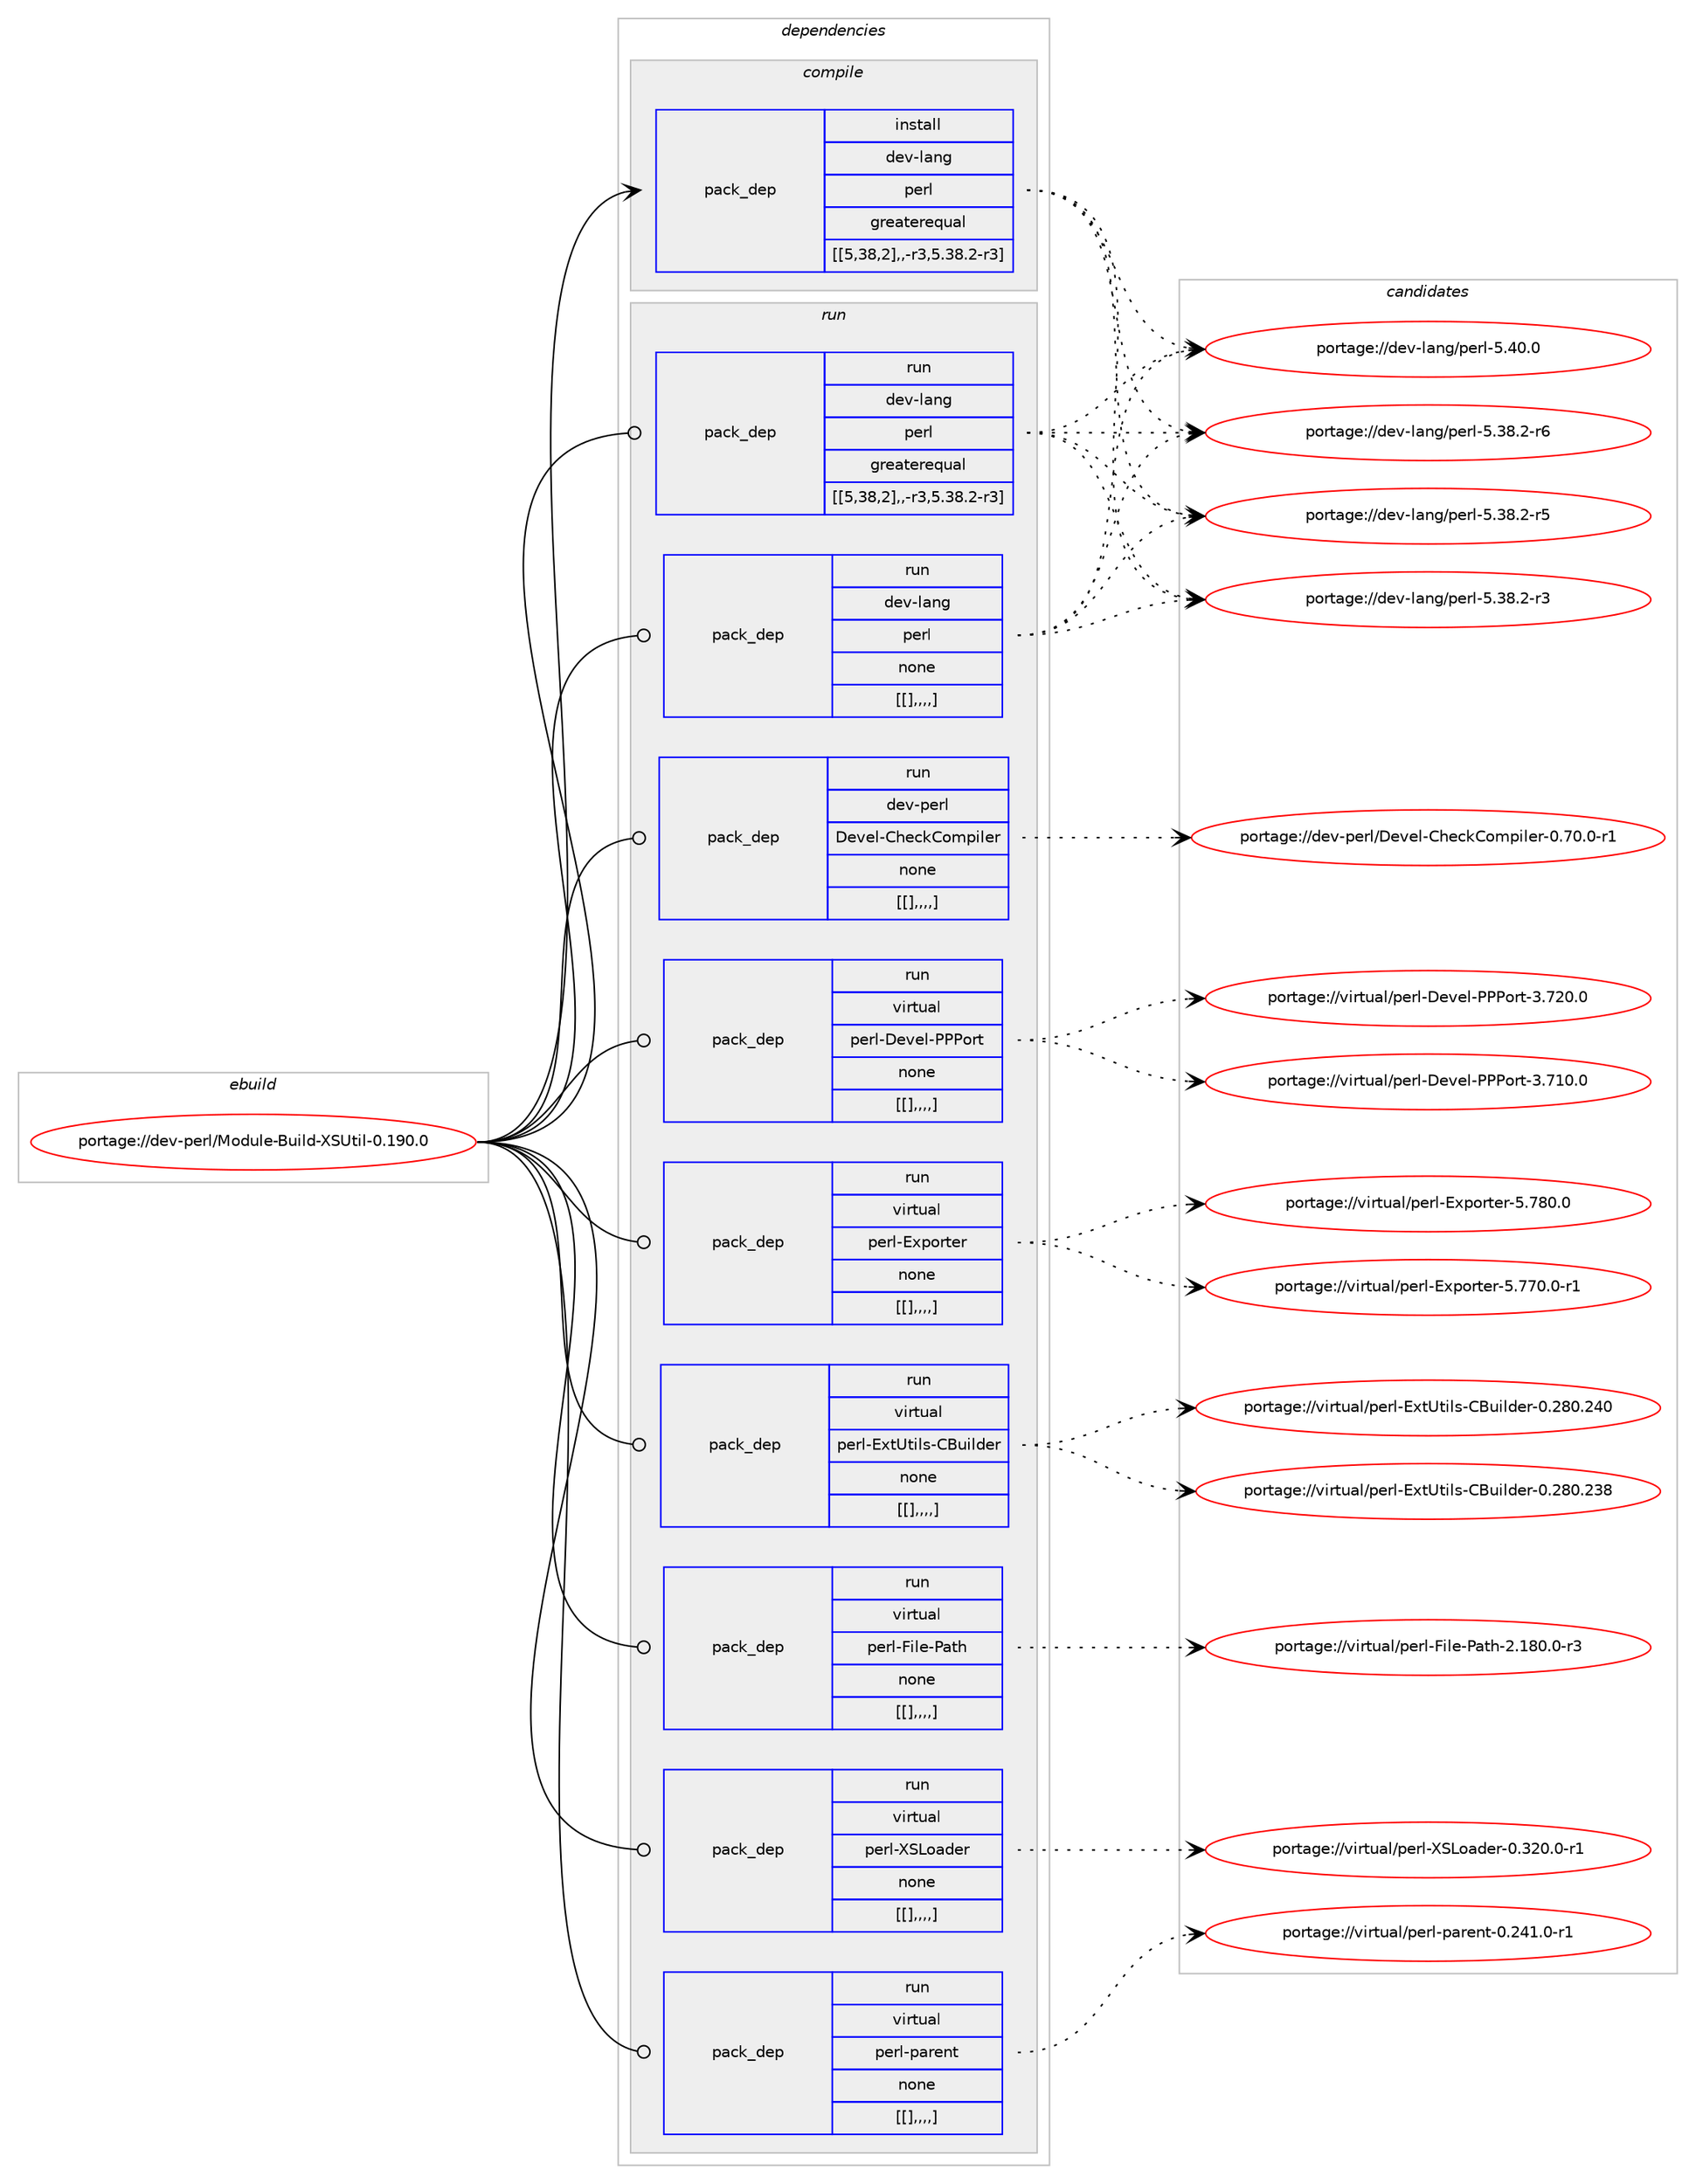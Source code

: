 digraph prolog {

# *************
# Graph options
# *************

newrank=true;
concentrate=true;
compound=true;
graph [rankdir=LR,fontname=Helvetica,fontsize=10,ranksep=1.5];#, ranksep=2.5, nodesep=0.2];
edge  [arrowhead=vee];
node  [fontname=Helvetica,fontsize=10];

# **********
# The ebuild
# **********

subgraph cluster_leftcol {
color=gray;
label=<<i>ebuild</i>>;
id [label="portage://dev-perl/Module-Build-XSUtil-0.190.0", color=red, width=4, href="../dev-perl/Module-Build-XSUtil-0.190.0.svg"];
}

# ****************
# The dependencies
# ****************

subgraph cluster_midcol {
color=gray;
label=<<i>dependencies</i>>;
subgraph cluster_compile {
fillcolor="#eeeeee";
style=filled;
label=<<i>compile</i>>;
subgraph pack102552 {
dependency134209 [label=<<TABLE BORDER="0" CELLBORDER="1" CELLSPACING="0" CELLPADDING="4" WIDTH="220"><TR><TD ROWSPAN="6" CELLPADDING="30">pack_dep</TD></TR><TR><TD WIDTH="110">install</TD></TR><TR><TD>dev-lang</TD></TR><TR><TD>perl</TD></TR><TR><TD>greaterequal</TD></TR><TR><TD>[[5,38,2],,-r3,5.38.2-r3]</TD></TR></TABLE>>, shape=none, color=blue];
}
id:e -> dependency134209:w [weight=20,style="solid",arrowhead="vee"];
}
subgraph cluster_compileandrun {
fillcolor="#eeeeee";
style=filled;
label=<<i>compile and run</i>>;
}
subgraph cluster_run {
fillcolor="#eeeeee";
style=filled;
label=<<i>run</i>>;
subgraph pack102553 {
dependency134210 [label=<<TABLE BORDER="0" CELLBORDER="1" CELLSPACING="0" CELLPADDING="4" WIDTH="220"><TR><TD ROWSPAN="6" CELLPADDING="30">pack_dep</TD></TR><TR><TD WIDTH="110">run</TD></TR><TR><TD>dev-lang</TD></TR><TR><TD>perl</TD></TR><TR><TD>greaterequal</TD></TR><TR><TD>[[5,38,2],,-r3,5.38.2-r3]</TD></TR></TABLE>>, shape=none, color=blue];
}
id:e -> dependency134210:w [weight=20,style="solid",arrowhead="odot"];
subgraph pack102554 {
dependency134211 [label=<<TABLE BORDER="0" CELLBORDER="1" CELLSPACING="0" CELLPADDING="4" WIDTH="220"><TR><TD ROWSPAN="6" CELLPADDING="30">pack_dep</TD></TR><TR><TD WIDTH="110">run</TD></TR><TR><TD>dev-lang</TD></TR><TR><TD>perl</TD></TR><TR><TD>none</TD></TR><TR><TD>[[],,,,]</TD></TR></TABLE>>, shape=none, color=blue];
}
id:e -> dependency134211:w [weight=20,style="solid",arrowhead="odot"];
subgraph pack102555 {
dependency134212 [label=<<TABLE BORDER="0" CELLBORDER="1" CELLSPACING="0" CELLPADDING="4" WIDTH="220"><TR><TD ROWSPAN="6" CELLPADDING="30">pack_dep</TD></TR><TR><TD WIDTH="110">run</TD></TR><TR><TD>dev-perl</TD></TR><TR><TD>Devel-CheckCompiler</TD></TR><TR><TD>none</TD></TR><TR><TD>[[],,,,]</TD></TR></TABLE>>, shape=none, color=blue];
}
id:e -> dependency134212:w [weight=20,style="solid",arrowhead="odot"];
subgraph pack102556 {
dependency134213 [label=<<TABLE BORDER="0" CELLBORDER="1" CELLSPACING="0" CELLPADDING="4" WIDTH="220"><TR><TD ROWSPAN="6" CELLPADDING="30">pack_dep</TD></TR><TR><TD WIDTH="110">run</TD></TR><TR><TD>virtual</TD></TR><TR><TD>perl-Devel-PPPort</TD></TR><TR><TD>none</TD></TR><TR><TD>[[],,,,]</TD></TR></TABLE>>, shape=none, color=blue];
}
id:e -> dependency134213:w [weight=20,style="solid",arrowhead="odot"];
subgraph pack102557 {
dependency134214 [label=<<TABLE BORDER="0" CELLBORDER="1" CELLSPACING="0" CELLPADDING="4" WIDTH="220"><TR><TD ROWSPAN="6" CELLPADDING="30">pack_dep</TD></TR><TR><TD WIDTH="110">run</TD></TR><TR><TD>virtual</TD></TR><TR><TD>perl-Exporter</TD></TR><TR><TD>none</TD></TR><TR><TD>[[],,,,]</TD></TR></TABLE>>, shape=none, color=blue];
}
id:e -> dependency134214:w [weight=20,style="solid",arrowhead="odot"];
subgraph pack102558 {
dependency134215 [label=<<TABLE BORDER="0" CELLBORDER="1" CELLSPACING="0" CELLPADDING="4" WIDTH="220"><TR><TD ROWSPAN="6" CELLPADDING="30">pack_dep</TD></TR><TR><TD WIDTH="110">run</TD></TR><TR><TD>virtual</TD></TR><TR><TD>perl-ExtUtils-CBuilder</TD></TR><TR><TD>none</TD></TR><TR><TD>[[],,,,]</TD></TR></TABLE>>, shape=none, color=blue];
}
id:e -> dependency134215:w [weight=20,style="solid",arrowhead="odot"];
subgraph pack102559 {
dependency134216 [label=<<TABLE BORDER="0" CELLBORDER="1" CELLSPACING="0" CELLPADDING="4" WIDTH="220"><TR><TD ROWSPAN="6" CELLPADDING="30">pack_dep</TD></TR><TR><TD WIDTH="110">run</TD></TR><TR><TD>virtual</TD></TR><TR><TD>perl-File-Path</TD></TR><TR><TD>none</TD></TR><TR><TD>[[],,,,]</TD></TR></TABLE>>, shape=none, color=blue];
}
id:e -> dependency134216:w [weight=20,style="solid",arrowhead="odot"];
subgraph pack102560 {
dependency134217 [label=<<TABLE BORDER="0" CELLBORDER="1" CELLSPACING="0" CELLPADDING="4" WIDTH="220"><TR><TD ROWSPAN="6" CELLPADDING="30">pack_dep</TD></TR><TR><TD WIDTH="110">run</TD></TR><TR><TD>virtual</TD></TR><TR><TD>perl-XSLoader</TD></TR><TR><TD>none</TD></TR><TR><TD>[[],,,,]</TD></TR></TABLE>>, shape=none, color=blue];
}
id:e -> dependency134217:w [weight=20,style="solid",arrowhead="odot"];
subgraph pack102561 {
dependency134218 [label=<<TABLE BORDER="0" CELLBORDER="1" CELLSPACING="0" CELLPADDING="4" WIDTH="220"><TR><TD ROWSPAN="6" CELLPADDING="30">pack_dep</TD></TR><TR><TD WIDTH="110">run</TD></TR><TR><TD>virtual</TD></TR><TR><TD>perl-parent</TD></TR><TR><TD>none</TD></TR><TR><TD>[[],,,,]</TD></TR></TABLE>>, shape=none, color=blue];
}
id:e -> dependency134218:w [weight=20,style="solid",arrowhead="odot"];
}
}

# **************
# The candidates
# **************

subgraph cluster_choices {
rank=same;
color=gray;
label=<<i>candidates</i>>;

subgraph choice102552 {
color=black;
nodesep=1;
choice10010111845108971101034711210111410845534652484648 [label="portage://dev-lang/perl-5.40.0", color=red, width=4,href="../dev-lang/perl-5.40.0.svg"];
choice100101118451089711010347112101114108455346515646504511454 [label="portage://dev-lang/perl-5.38.2-r6", color=red, width=4,href="../dev-lang/perl-5.38.2-r6.svg"];
choice100101118451089711010347112101114108455346515646504511453 [label="portage://dev-lang/perl-5.38.2-r5", color=red, width=4,href="../dev-lang/perl-5.38.2-r5.svg"];
choice100101118451089711010347112101114108455346515646504511451 [label="portage://dev-lang/perl-5.38.2-r3", color=red, width=4,href="../dev-lang/perl-5.38.2-r3.svg"];
dependency134209:e -> choice10010111845108971101034711210111410845534652484648:w [style=dotted,weight="100"];
dependency134209:e -> choice100101118451089711010347112101114108455346515646504511454:w [style=dotted,weight="100"];
dependency134209:e -> choice100101118451089711010347112101114108455346515646504511453:w [style=dotted,weight="100"];
dependency134209:e -> choice100101118451089711010347112101114108455346515646504511451:w [style=dotted,weight="100"];
}
subgraph choice102553 {
color=black;
nodesep=1;
choice10010111845108971101034711210111410845534652484648 [label="portage://dev-lang/perl-5.40.0", color=red, width=4,href="../dev-lang/perl-5.40.0.svg"];
choice100101118451089711010347112101114108455346515646504511454 [label="portage://dev-lang/perl-5.38.2-r6", color=red, width=4,href="../dev-lang/perl-5.38.2-r6.svg"];
choice100101118451089711010347112101114108455346515646504511453 [label="portage://dev-lang/perl-5.38.2-r5", color=red, width=4,href="../dev-lang/perl-5.38.2-r5.svg"];
choice100101118451089711010347112101114108455346515646504511451 [label="portage://dev-lang/perl-5.38.2-r3", color=red, width=4,href="../dev-lang/perl-5.38.2-r3.svg"];
dependency134210:e -> choice10010111845108971101034711210111410845534652484648:w [style=dotted,weight="100"];
dependency134210:e -> choice100101118451089711010347112101114108455346515646504511454:w [style=dotted,weight="100"];
dependency134210:e -> choice100101118451089711010347112101114108455346515646504511453:w [style=dotted,weight="100"];
dependency134210:e -> choice100101118451089711010347112101114108455346515646504511451:w [style=dotted,weight="100"];
}
subgraph choice102554 {
color=black;
nodesep=1;
choice10010111845108971101034711210111410845534652484648 [label="portage://dev-lang/perl-5.40.0", color=red, width=4,href="../dev-lang/perl-5.40.0.svg"];
choice100101118451089711010347112101114108455346515646504511454 [label="portage://dev-lang/perl-5.38.2-r6", color=red, width=4,href="../dev-lang/perl-5.38.2-r6.svg"];
choice100101118451089711010347112101114108455346515646504511453 [label="portage://dev-lang/perl-5.38.2-r5", color=red, width=4,href="../dev-lang/perl-5.38.2-r5.svg"];
choice100101118451089711010347112101114108455346515646504511451 [label="portage://dev-lang/perl-5.38.2-r3", color=red, width=4,href="../dev-lang/perl-5.38.2-r3.svg"];
dependency134211:e -> choice10010111845108971101034711210111410845534652484648:w [style=dotted,weight="100"];
dependency134211:e -> choice100101118451089711010347112101114108455346515646504511454:w [style=dotted,weight="100"];
dependency134211:e -> choice100101118451089711010347112101114108455346515646504511453:w [style=dotted,weight="100"];
dependency134211:e -> choice100101118451089711010347112101114108455346515646504511451:w [style=dotted,weight="100"];
}
subgraph choice102555 {
color=black;
nodesep=1;
choice10010111845112101114108476810111810110845671041019910767111109112105108101114454846554846484511449 [label="portage://dev-perl/Devel-CheckCompiler-0.70.0-r1", color=red, width=4,href="../dev-perl/Devel-CheckCompiler-0.70.0-r1.svg"];
dependency134212:e -> choice10010111845112101114108476810111810110845671041019910767111109112105108101114454846554846484511449:w [style=dotted,weight="100"];
}
subgraph choice102556 {
color=black;
nodesep=1;
choice11810511411611797108471121011141084568101118101108458080801111141164551465550484648 [label="portage://virtual/perl-Devel-PPPort-3.720.0", color=red, width=4,href="../virtual/perl-Devel-PPPort-3.720.0.svg"];
choice11810511411611797108471121011141084568101118101108458080801111141164551465549484648 [label="portage://virtual/perl-Devel-PPPort-3.710.0", color=red, width=4,href="../virtual/perl-Devel-PPPort-3.710.0.svg"];
dependency134213:e -> choice11810511411611797108471121011141084568101118101108458080801111141164551465550484648:w [style=dotted,weight="100"];
dependency134213:e -> choice11810511411611797108471121011141084568101118101108458080801111141164551465549484648:w [style=dotted,weight="100"];
}
subgraph choice102557 {
color=black;
nodesep=1;
choice118105114116117971084711210111410845691201121111141161011144553465556484648 [label="portage://virtual/perl-Exporter-5.780.0", color=red, width=4,href="../virtual/perl-Exporter-5.780.0.svg"];
choice1181051141161179710847112101114108456912011211111411610111445534655554846484511449 [label="portage://virtual/perl-Exporter-5.770.0-r1", color=red, width=4,href="../virtual/perl-Exporter-5.770.0-r1.svg"];
dependency134214:e -> choice118105114116117971084711210111410845691201121111141161011144553465556484648:w [style=dotted,weight="100"];
dependency134214:e -> choice1181051141161179710847112101114108456912011211111411610111445534655554846484511449:w [style=dotted,weight="100"];
}
subgraph choice102558 {
color=black;
nodesep=1;
choice118105114116117971084711210111410845691201168511610510811545676611710510810010111445484650564846505248 [label="portage://virtual/perl-ExtUtils-CBuilder-0.280.240", color=red, width=4,href="../virtual/perl-ExtUtils-CBuilder-0.280.240.svg"];
choice118105114116117971084711210111410845691201168511610510811545676611710510810010111445484650564846505156 [label="portage://virtual/perl-ExtUtils-CBuilder-0.280.238", color=red, width=4,href="../virtual/perl-ExtUtils-CBuilder-0.280.238.svg"];
dependency134215:e -> choice118105114116117971084711210111410845691201168511610510811545676611710510810010111445484650564846505248:w [style=dotted,weight="100"];
dependency134215:e -> choice118105114116117971084711210111410845691201168511610510811545676611710510810010111445484650564846505156:w [style=dotted,weight="100"];
}
subgraph choice102559 {
color=black;
nodesep=1;
choice1181051141161179710847112101114108457010510810145809711610445504649564846484511451 [label="portage://virtual/perl-File-Path-2.180.0-r3", color=red, width=4,href="../virtual/perl-File-Path-2.180.0-r3.svg"];
dependency134216:e -> choice1181051141161179710847112101114108457010510810145809711610445504649564846484511451:w [style=dotted,weight="100"];
}
subgraph choice102560 {
color=black;
nodesep=1;
choice1181051141161179710847112101114108458883761119710010111445484651504846484511449 [label="portage://virtual/perl-XSLoader-0.320.0-r1", color=red, width=4,href="../virtual/perl-XSLoader-0.320.0-r1.svg"];
dependency134217:e -> choice1181051141161179710847112101114108458883761119710010111445484651504846484511449:w [style=dotted,weight="100"];
}
subgraph choice102561 {
color=black;
nodesep=1;
choice1181051141161179710847112101114108451129711410111011645484650524946484511449 [label="portage://virtual/perl-parent-0.241.0-r1", color=red, width=4,href="../virtual/perl-parent-0.241.0-r1.svg"];
dependency134218:e -> choice1181051141161179710847112101114108451129711410111011645484650524946484511449:w [style=dotted,weight="100"];
}
}

}
